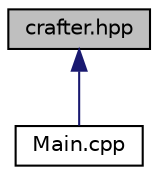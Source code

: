digraph "crafter.hpp"
{
  edge [fontname="Helvetica",fontsize="10",labelfontname="Helvetica",labelfontsize="10"];
  node [fontname="Helvetica",fontsize="10",shape=record];
  Node1 [label="crafter.hpp",height=0.2,width=0.4,color="black", fillcolor="grey75", style="filled", fontcolor="black"];
  Node1 -> Node2 [dir="back",color="midnightblue",fontsize="10",style="solid"];
  Node2 [label="Main.cpp",height=0.2,width=0.4,color="black", fillcolor="white", style="filled",URL="$Main_8cpp.html",tooltip="Main funciton which creates and passes the window to the Crafter. "];
}
